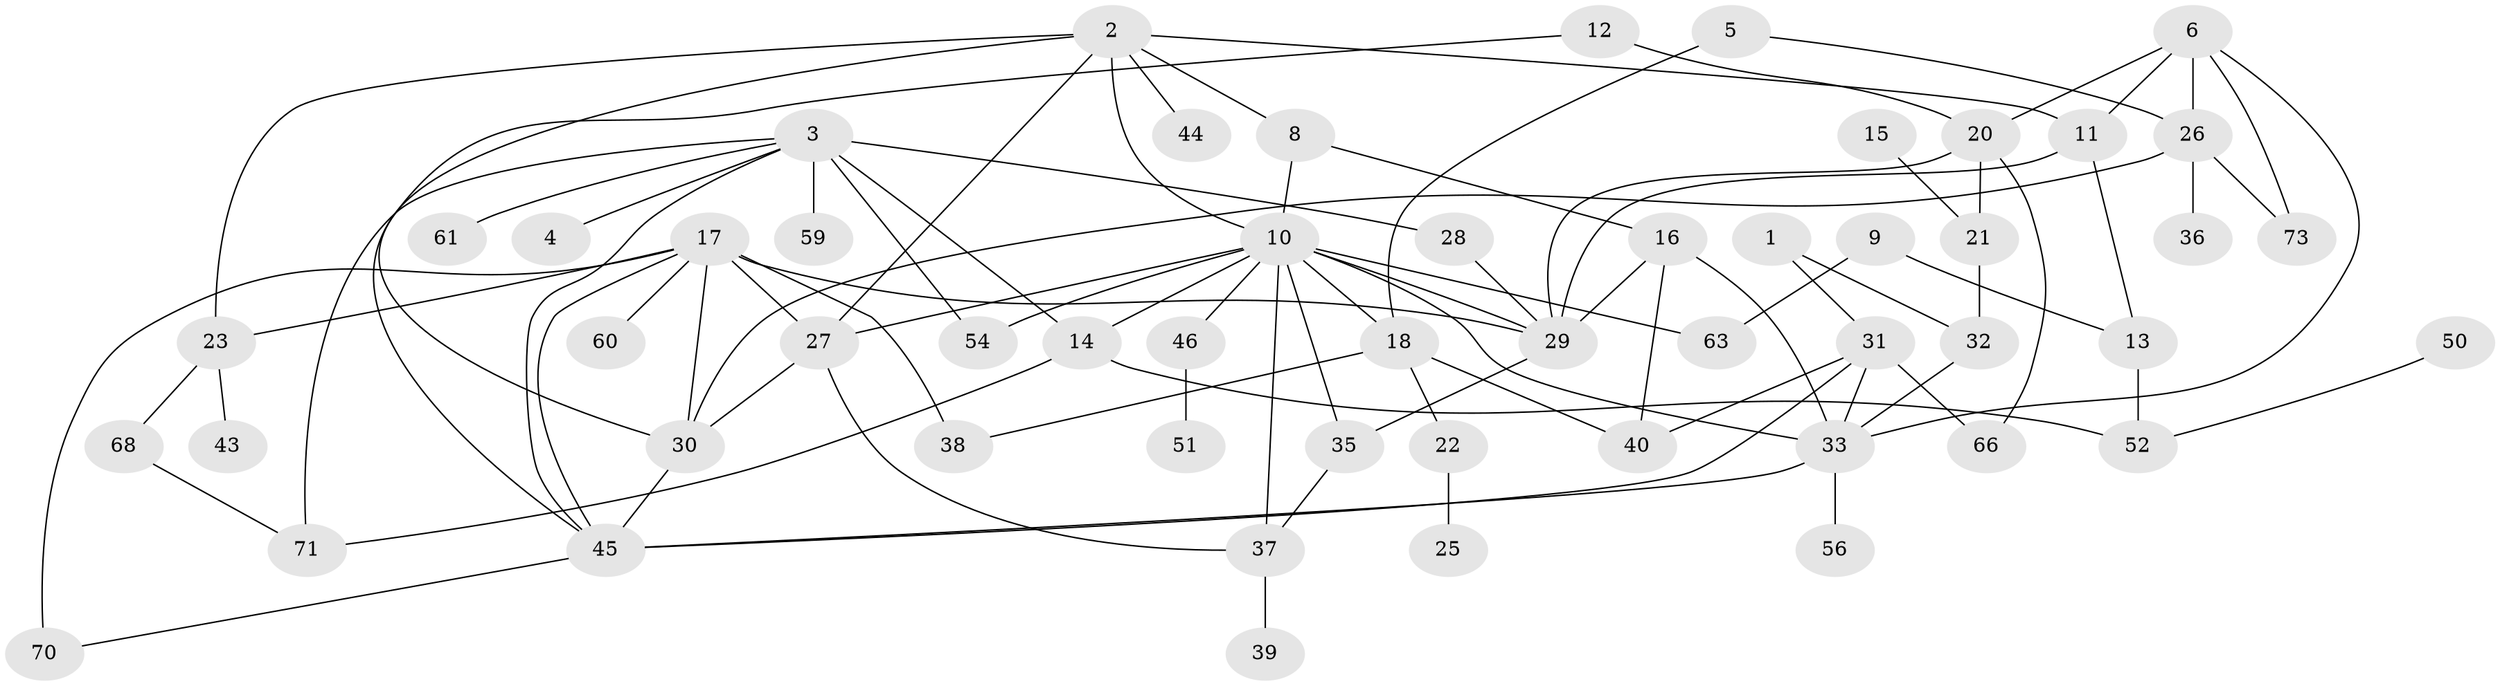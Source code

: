 // original degree distribution, {3: 0.14383561643835616, 4: 0.14383561643835616, 2: 0.2945205479452055, 5: 0.0684931506849315, 0: 0.11643835616438356, 1: 0.21232876712328766, 6: 0.02054794520547945}
// Generated by graph-tools (version 1.1) at 2025/33/03/09/25 02:33:44]
// undirected, 54 vertices, 88 edges
graph export_dot {
graph [start="1"]
  node [color=gray90,style=filled];
  1;
  2;
  3;
  4;
  5;
  6;
  8;
  9;
  10;
  11;
  12;
  13;
  14;
  15;
  16;
  17;
  18;
  20;
  21;
  22;
  23;
  25;
  26;
  27;
  28;
  29;
  30;
  31;
  32;
  33;
  35;
  36;
  37;
  38;
  39;
  40;
  43;
  44;
  45;
  46;
  50;
  51;
  52;
  54;
  56;
  59;
  60;
  61;
  63;
  66;
  68;
  70;
  71;
  73;
  1 -- 31 [weight=1.0];
  1 -- 32 [weight=1.0];
  2 -- 8 [weight=1.0];
  2 -- 10 [weight=1.0];
  2 -- 11 [weight=1.0];
  2 -- 23 [weight=1.0];
  2 -- 27 [weight=1.0];
  2 -- 30 [weight=1.0];
  2 -- 44 [weight=1.0];
  3 -- 4 [weight=1.0];
  3 -- 14 [weight=1.0];
  3 -- 28 [weight=1.0];
  3 -- 45 [weight=1.0];
  3 -- 54 [weight=2.0];
  3 -- 59 [weight=1.0];
  3 -- 61 [weight=1.0];
  3 -- 71 [weight=1.0];
  5 -- 18 [weight=1.0];
  5 -- 26 [weight=1.0];
  6 -- 11 [weight=1.0];
  6 -- 20 [weight=1.0];
  6 -- 26 [weight=1.0];
  6 -- 33 [weight=1.0];
  6 -- 73 [weight=1.0];
  8 -- 10 [weight=1.0];
  8 -- 16 [weight=1.0];
  9 -- 13 [weight=1.0];
  9 -- 63 [weight=1.0];
  10 -- 14 [weight=1.0];
  10 -- 18 [weight=1.0];
  10 -- 27 [weight=1.0];
  10 -- 29 [weight=1.0];
  10 -- 33 [weight=1.0];
  10 -- 35 [weight=1.0];
  10 -- 37 [weight=1.0];
  10 -- 46 [weight=1.0];
  10 -- 54 [weight=1.0];
  10 -- 63 [weight=1.0];
  11 -- 13 [weight=1.0];
  11 -- 29 [weight=1.0];
  12 -- 20 [weight=1.0];
  12 -- 45 [weight=1.0];
  13 -- 52 [weight=1.0];
  14 -- 52 [weight=1.0];
  14 -- 71 [weight=1.0];
  15 -- 21 [weight=1.0];
  16 -- 29 [weight=1.0];
  16 -- 33 [weight=1.0];
  16 -- 40 [weight=1.0];
  17 -- 23 [weight=1.0];
  17 -- 27 [weight=1.0];
  17 -- 29 [weight=1.0];
  17 -- 30 [weight=1.0];
  17 -- 38 [weight=2.0];
  17 -- 45 [weight=1.0];
  17 -- 60 [weight=1.0];
  17 -- 70 [weight=2.0];
  18 -- 22 [weight=1.0];
  18 -- 38 [weight=1.0];
  18 -- 40 [weight=1.0];
  20 -- 21 [weight=1.0];
  20 -- 29 [weight=1.0];
  20 -- 66 [weight=1.0];
  21 -- 32 [weight=1.0];
  22 -- 25 [weight=1.0];
  23 -- 43 [weight=1.0];
  23 -- 68 [weight=1.0];
  26 -- 30 [weight=1.0];
  26 -- 36 [weight=2.0];
  26 -- 73 [weight=1.0];
  27 -- 30 [weight=1.0];
  27 -- 37 [weight=1.0];
  28 -- 29 [weight=1.0];
  29 -- 35 [weight=1.0];
  30 -- 45 [weight=1.0];
  31 -- 33 [weight=1.0];
  31 -- 40 [weight=1.0];
  31 -- 45 [weight=2.0];
  31 -- 66 [weight=1.0];
  32 -- 33 [weight=1.0];
  33 -- 45 [weight=1.0];
  33 -- 56 [weight=1.0];
  35 -- 37 [weight=1.0];
  37 -- 39 [weight=1.0];
  45 -- 70 [weight=1.0];
  46 -- 51 [weight=1.0];
  50 -- 52 [weight=1.0];
  68 -- 71 [weight=1.0];
}

